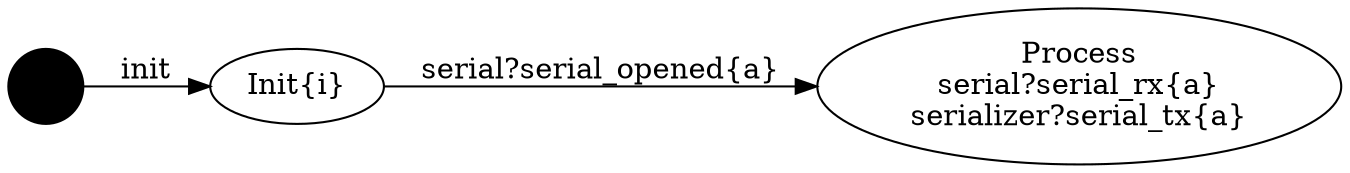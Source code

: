 digraph finite_state_machine {
	rankdir=LR;
	INIT_STATE [shape=circle label = "", style = filled, color = "black"];
		INIT_STATE -> Init [label="init"];
	Init [label="Init{i}", shape = ellipse];
		Init -> Process [label="serial?serial_opened{a}"];
	Process [label="Process\nserial?serial_rx{a}\nserializer?serial_tx{a}", shape = ellipse];
}
